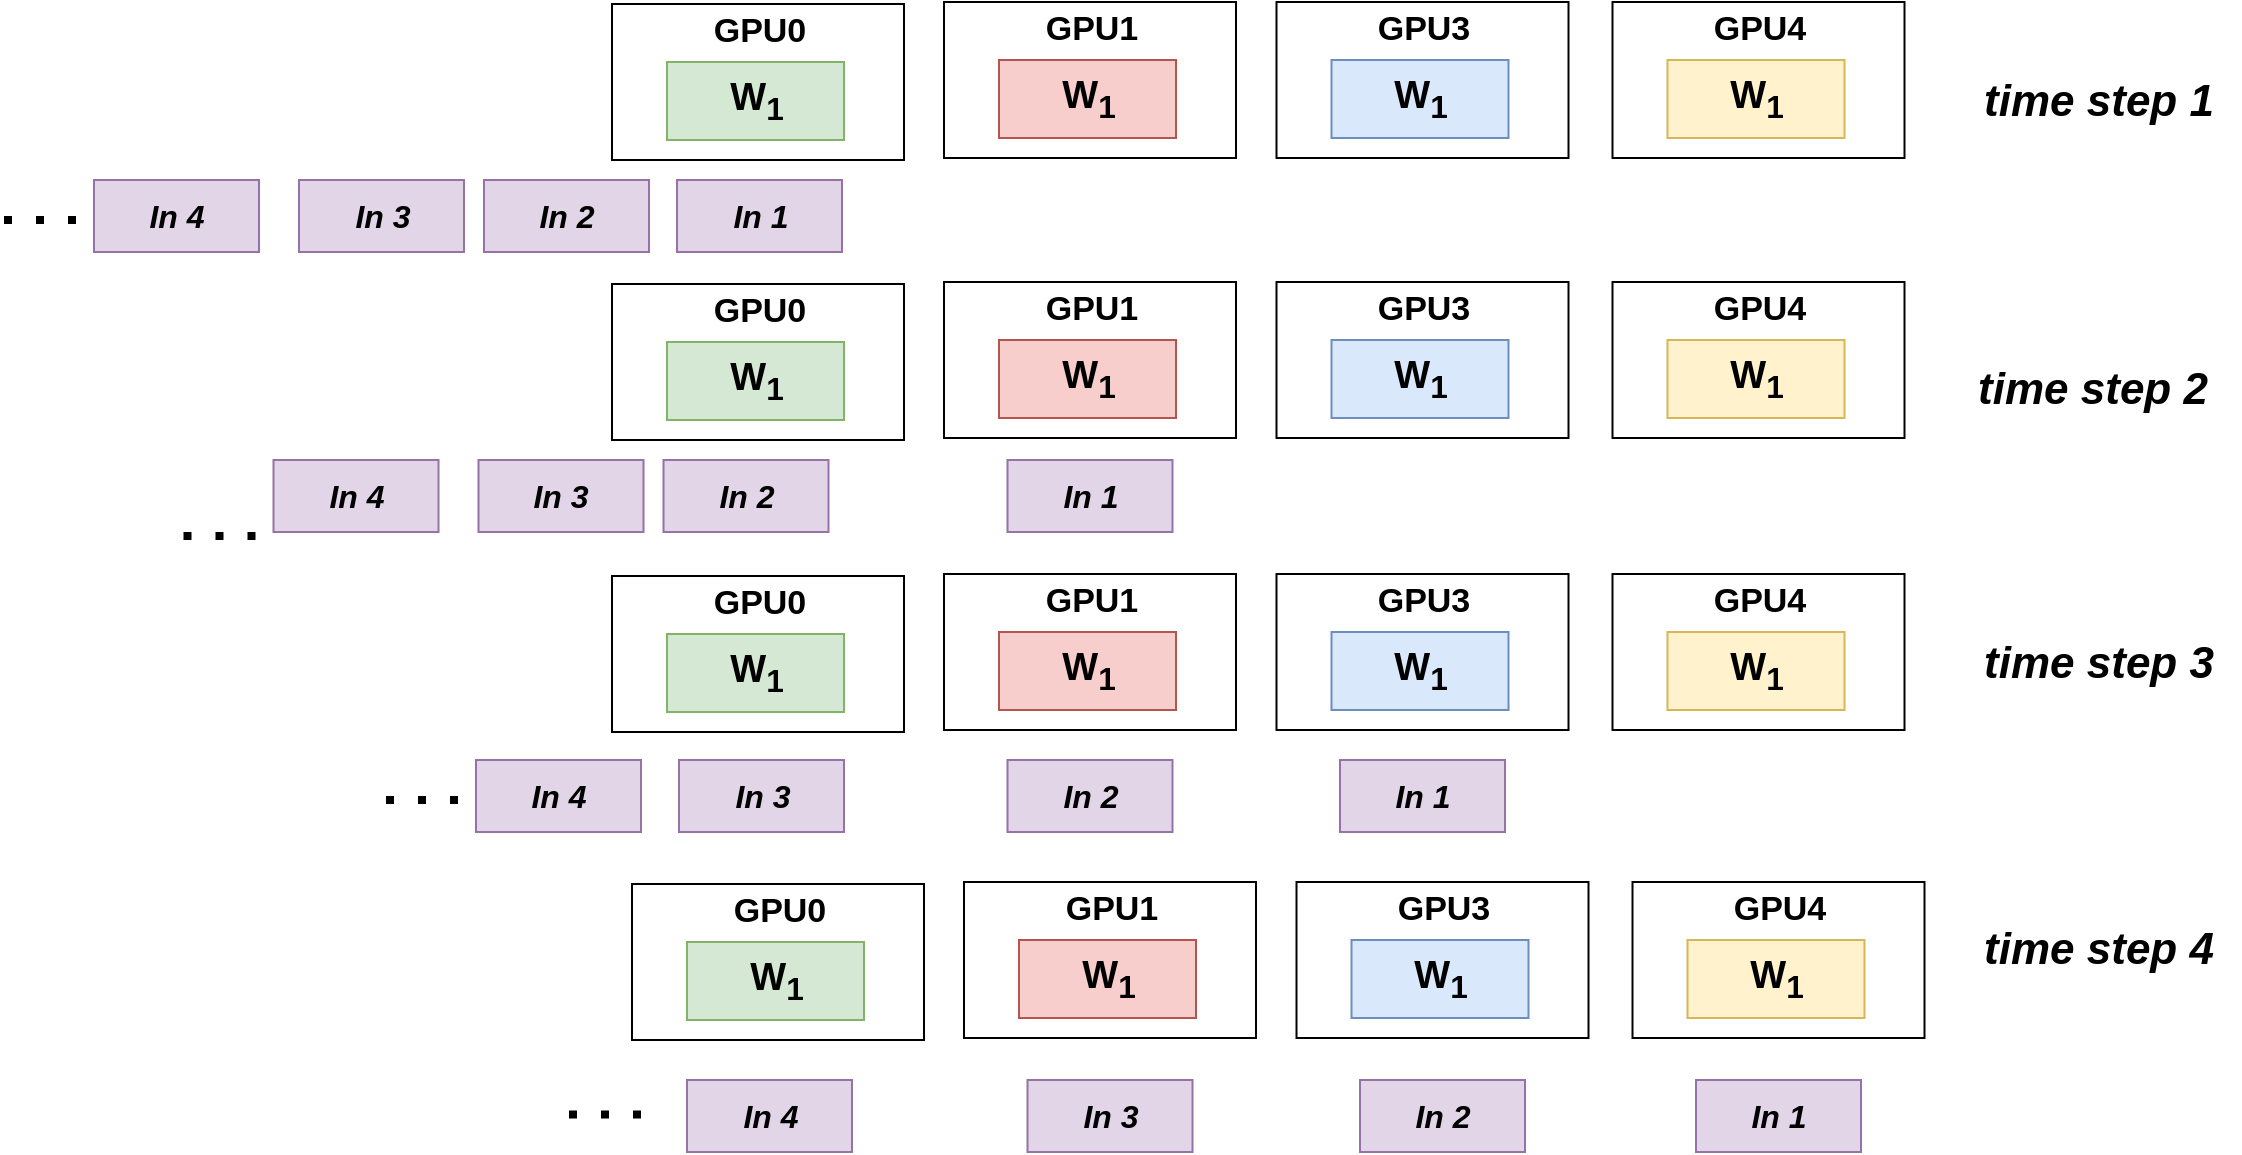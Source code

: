 <mxfile version="24.7.17">
  <diagram name="第 1 页" id="ZWRC2w0TFUeUorTWZ9yR">
    <mxGraphModel dx="2837" dy="29" grid="1" gridSize="10" guides="1" tooltips="1" connect="1" arrows="1" fold="1" page="1" pageScale="1" pageWidth="827" pageHeight="1169" math="0" shadow="0">
      <root>
        <mxCell id="0" />
        <mxCell id="1" parent="0" />
        <mxCell id="dyWyHomLnpfcVi7wMT9M-77" value="" style="rounded=0;whiteSpace=wrap;html=1;" vertex="1" parent="1">
          <mxGeometry x="154" y="1362" width="146" height="78" as="geometry" />
        </mxCell>
        <mxCell id="dyWyHomLnpfcVi7wMT9M-4" value="&lt;b&gt;&lt;font style=&quot;font-size: 19px;&quot;&gt;W&lt;sub&gt;1&lt;/sub&gt;&lt;/font&gt;&lt;/b&gt;" style="rounded=0;whiteSpace=wrap;html=1;fillColor=#d5e8d4;strokeColor=#82b366;" vertex="1" parent="1">
          <mxGeometry x="181.5" y="1391" width="88.5" height="39" as="geometry" />
        </mxCell>
        <mxCell id="dyWyHomLnpfcVi7wMT9M-78" value="&lt;b&gt;&lt;font style=&quot;font-size: 17px;&quot;&gt;GPU0&lt;/font&gt;&lt;/b&gt;" style="text;html=1;align=center;verticalAlign=middle;whiteSpace=wrap;rounded=0;" vertex="1" parent="1">
          <mxGeometry x="197.75" y="1361" width="60" height="30" as="geometry" />
        </mxCell>
        <mxCell id="dyWyHomLnpfcVi7wMT9M-81" value="&lt;span style=&quot;font-size: 16px;&quot;&gt;&lt;b&gt;&lt;i&gt;In 1&lt;/i&gt;&lt;/b&gt;&lt;/span&gt;" style="rounded=0;whiteSpace=wrap;html=1;fillColor=#e1d5e7;strokeColor=#9673a6;" vertex="1" parent="1">
          <mxGeometry x="186.5" y="1450" width="82.5" height="36" as="geometry" />
        </mxCell>
        <mxCell id="dyWyHomLnpfcVi7wMT9M-101" value="&lt;span style=&quot;font-size: 16px;&quot;&gt;&lt;b&gt;&lt;i&gt;In 2&lt;/i&gt;&lt;/b&gt;&lt;/span&gt;" style="rounded=0;whiteSpace=wrap;html=1;fillColor=#e1d5e7;strokeColor=#9673a6;" vertex="1" parent="1">
          <mxGeometry x="90" y="1450" width="82.5" height="36" as="geometry" />
        </mxCell>
        <mxCell id="dyWyHomLnpfcVi7wMT9M-102" value="" style="group" vertex="1" connectable="0" parent="1">
          <mxGeometry x="654.25" y="1360" width="146" height="79" as="geometry" />
        </mxCell>
        <mxCell id="dyWyHomLnpfcVi7wMT9M-98" value="" style="rounded=0;whiteSpace=wrap;html=1;" vertex="1" parent="dyWyHomLnpfcVi7wMT9M-102">
          <mxGeometry y="1" width="146" height="78" as="geometry" />
        </mxCell>
        <mxCell id="dyWyHomLnpfcVi7wMT9M-99" value="&lt;b&gt;&lt;font style=&quot;font-size: 19px;&quot;&gt;W&lt;sub&gt;1&lt;/sub&gt;&lt;/font&gt;&lt;/b&gt;" style="rounded=0;whiteSpace=wrap;html=1;fillColor=#fff2cc;strokeColor=#d6b656;" vertex="1" parent="dyWyHomLnpfcVi7wMT9M-102">
          <mxGeometry x="27.5" y="30" width="88.5" height="39" as="geometry" />
        </mxCell>
        <mxCell id="dyWyHomLnpfcVi7wMT9M-100" value="&lt;b&gt;&lt;font style=&quot;font-size: 17px;&quot;&gt;GPU4&lt;/font&gt;&lt;/b&gt;" style="text;html=1;align=center;verticalAlign=middle;whiteSpace=wrap;rounded=0;" vertex="1" parent="dyWyHomLnpfcVi7wMT9M-102">
          <mxGeometry x="43.75" width="60" height="30" as="geometry" />
        </mxCell>
        <mxCell id="dyWyHomLnpfcVi7wMT9M-103" value="" style="group" vertex="1" connectable="0" parent="1">
          <mxGeometry x="486.25" y="1360" width="146" height="79" as="geometry" />
        </mxCell>
        <mxCell id="dyWyHomLnpfcVi7wMT9M-95" value="" style="rounded=0;whiteSpace=wrap;html=1;" vertex="1" parent="dyWyHomLnpfcVi7wMT9M-103">
          <mxGeometry y="1" width="146" height="78" as="geometry" />
        </mxCell>
        <mxCell id="dyWyHomLnpfcVi7wMT9M-96" value="&lt;b&gt;&lt;font style=&quot;font-size: 19px;&quot;&gt;W&lt;sub&gt;1&lt;/sub&gt;&lt;/font&gt;&lt;/b&gt;" style="rounded=0;whiteSpace=wrap;html=1;fillColor=#dae8fc;strokeColor=#6c8ebf;" vertex="1" parent="dyWyHomLnpfcVi7wMT9M-103">
          <mxGeometry x="27.5" y="30" width="88.5" height="39" as="geometry" />
        </mxCell>
        <mxCell id="dyWyHomLnpfcVi7wMT9M-97" value="&lt;b&gt;&lt;font style=&quot;font-size: 17px;&quot;&gt;GPU3&lt;/font&gt;&lt;/b&gt;" style="text;html=1;align=center;verticalAlign=middle;whiteSpace=wrap;rounded=0;" vertex="1" parent="dyWyHomLnpfcVi7wMT9M-103">
          <mxGeometry x="43.75" width="60" height="30" as="geometry" />
        </mxCell>
        <mxCell id="dyWyHomLnpfcVi7wMT9M-104" value="" style="group" vertex="1" connectable="0" parent="1">
          <mxGeometry x="320" y="1360" width="146" height="79" as="geometry" />
        </mxCell>
        <mxCell id="dyWyHomLnpfcVi7wMT9M-92" value="" style="rounded=0;whiteSpace=wrap;html=1;" vertex="1" parent="dyWyHomLnpfcVi7wMT9M-104">
          <mxGeometry y="1" width="146" height="78" as="geometry" />
        </mxCell>
        <mxCell id="dyWyHomLnpfcVi7wMT9M-93" value="&lt;b&gt;&lt;font style=&quot;font-size: 19px;&quot;&gt;W&lt;sub&gt;1&lt;/sub&gt;&lt;/font&gt;&lt;/b&gt;" style="rounded=0;whiteSpace=wrap;html=1;fillColor=#f8cecc;strokeColor=#b85450;" vertex="1" parent="dyWyHomLnpfcVi7wMT9M-104">
          <mxGeometry x="27.5" y="30" width="88.5" height="39" as="geometry" />
        </mxCell>
        <mxCell id="dyWyHomLnpfcVi7wMT9M-94" value="&lt;b&gt;&lt;font style=&quot;font-size: 17px;&quot;&gt;GPU1&lt;/font&gt;&lt;/b&gt;" style="text;html=1;align=center;verticalAlign=middle;whiteSpace=wrap;rounded=0;" vertex="1" parent="dyWyHomLnpfcVi7wMT9M-104">
          <mxGeometry x="43.75" width="60" height="30" as="geometry" />
        </mxCell>
        <mxCell id="dyWyHomLnpfcVi7wMT9M-105" value="&lt;span style=&quot;font-size: 16px;&quot;&gt;&lt;b&gt;&lt;i&gt;In 3&lt;/i&gt;&lt;/b&gt;&lt;/span&gt;" style="rounded=0;whiteSpace=wrap;html=1;fillColor=#e1d5e7;strokeColor=#9673a6;" vertex="1" parent="1">
          <mxGeometry x="-2.5" y="1450" width="82.5" height="36" as="geometry" />
        </mxCell>
        <mxCell id="dyWyHomLnpfcVi7wMT9M-106" value="&lt;span style=&quot;font-size: 16px;&quot;&gt;&lt;b&gt;&lt;i&gt;In 4&lt;/i&gt;&lt;/b&gt;&lt;/span&gt;" style="rounded=0;whiteSpace=wrap;html=1;fillColor=#e1d5e7;strokeColor=#9673a6;" vertex="1" parent="1">
          <mxGeometry x="-105" y="1450" width="82.5" height="36" as="geometry" />
        </mxCell>
        <mxCell id="dyWyHomLnpfcVi7wMT9M-108" value="" style="endArrow=none;dashed=1;html=1;dashPattern=1 3;strokeWidth=4;rounded=0;" edge="1" parent="1">
          <mxGeometry width="50" height="50" relative="1" as="geometry">
            <mxPoint x="-150" y="1470" as="sourcePoint" />
            <mxPoint x="-110" y="1470" as="targetPoint" />
          </mxGeometry>
        </mxCell>
        <mxCell id="dyWyHomLnpfcVi7wMT9M-109" value="" style="rounded=0;whiteSpace=wrap;html=1;" vertex="1" parent="1">
          <mxGeometry x="154" y="1502" width="146" height="78" as="geometry" />
        </mxCell>
        <mxCell id="dyWyHomLnpfcVi7wMT9M-110" value="&lt;b&gt;&lt;font style=&quot;font-size: 19px;&quot;&gt;W&lt;sub&gt;1&lt;/sub&gt;&lt;/font&gt;&lt;/b&gt;" style="rounded=0;whiteSpace=wrap;html=1;fillColor=#d5e8d4;strokeColor=#82b366;" vertex="1" parent="1">
          <mxGeometry x="181.5" y="1531" width="88.5" height="39" as="geometry" />
        </mxCell>
        <mxCell id="dyWyHomLnpfcVi7wMT9M-111" value="&lt;b&gt;&lt;font style=&quot;font-size: 17px;&quot;&gt;GPU0&lt;/font&gt;&lt;/b&gt;" style="text;html=1;align=center;verticalAlign=middle;whiteSpace=wrap;rounded=0;" vertex="1" parent="1">
          <mxGeometry x="197.75" y="1501" width="60" height="30" as="geometry" />
        </mxCell>
        <mxCell id="dyWyHomLnpfcVi7wMT9M-112" value="&lt;span style=&quot;font-size: 16px;&quot;&gt;&lt;b&gt;&lt;i&gt;In 1&lt;/i&gt;&lt;/b&gt;&lt;/span&gt;" style="rounded=0;whiteSpace=wrap;html=1;fillColor=#e1d5e7;strokeColor=#9673a6;" vertex="1" parent="1">
          <mxGeometry x="351.75" y="1590" width="82.5" height="36" as="geometry" />
        </mxCell>
        <mxCell id="dyWyHomLnpfcVi7wMT9M-113" value="&lt;span style=&quot;font-size: 16px;&quot;&gt;&lt;b&gt;&lt;i&gt;In 2&lt;/i&gt;&lt;/b&gt;&lt;/span&gt;" style="rounded=0;whiteSpace=wrap;html=1;fillColor=#e1d5e7;strokeColor=#9673a6;" vertex="1" parent="1">
          <mxGeometry x="179.75" y="1590" width="82.5" height="36" as="geometry" />
        </mxCell>
        <mxCell id="dyWyHomLnpfcVi7wMT9M-114" value="" style="group" vertex="1" connectable="0" parent="1">
          <mxGeometry x="654.25" y="1500" width="146" height="79" as="geometry" />
        </mxCell>
        <mxCell id="dyWyHomLnpfcVi7wMT9M-115" value="" style="rounded=0;whiteSpace=wrap;html=1;" vertex="1" parent="dyWyHomLnpfcVi7wMT9M-114">
          <mxGeometry y="1" width="146" height="78" as="geometry" />
        </mxCell>
        <mxCell id="dyWyHomLnpfcVi7wMT9M-116" value="&lt;b&gt;&lt;font style=&quot;font-size: 19px;&quot;&gt;W&lt;sub&gt;1&lt;/sub&gt;&lt;/font&gt;&lt;/b&gt;" style="rounded=0;whiteSpace=wrap;html=1;fillColor=#fff2cc;strokeColor=#d6b656;" vertex="1" parent="dyWyHomLnpfcVi7wMT9M-114">
          <mxGeometry x="27.5" y="30" width="88.5" height="39" as="geometry" />
        </mxCell>
        <mxCell id="dyWyHomLnpfcVi7wMT9M-117" value="&lt;b&gt;&lt;font style=&quot;font-size: 17px;&quot;&gt;GPU4&lt;/font&gt;&lt;/b&gt;" style="text;html=1;align=center;verticalAlign=middle;whiteSpace=wrap;rounded=0;" vertex="1" parent="dyWyHomLnpfcVi7wMT9M-114">
          <mxGeometry x="43.75" width="60" height="30" as="geometry" />
        </mxCell>
        <mxCell id="dyWyHomLnpfcVi7wMT9M-118" value="" style="group" vertex="1" connectable="0" parent="1">
          <mxGeometry x="486.25" y="1500" width="146" height="79" as="geometry" />
        </mxCell>
        <mxCell id="dyWyHomLnpfcVi7wMT9M-119" value="" style="rounded=0;whiteSpace=wrap;html=1;" vertex="1" parent="dyWyHomLnpfcVi7wMT9M-118">
          <mxGeometry y="1" width="146" height="78" as="geometry" />
        </mxCell>
        <mxCell id="dyWyHomLnpfcVi7wMT9M-120" value="&lt;b&gt;&lt;font style=&quot;font-size: 19px;&quot;&gt;W&lt;sub&gt;1&lt;/sub&gt;&lt;/font&gt;&lt;/b&gt;" style="rounded=0;whiteSpace=wrap;html=1;fillColor=#dae8fc;strokeColor=#6c8ebf;" vertex="1" parent="dyWyHomLnpfcVi7wMT9M-118">
          <mxGeometry x="27.5" y="30" width="88.5" height="39" as="geometry" />
        </mxCell>
        <mxCell id="dyWyHomLnpfcVi7wMT9M-121" value="&lt;b&gt;&lt;font style=&quot;font-size: 17px;&quot;&gt;GPU3&lt;/font&gt;&lt;/b&gt;" style="text;html=1;align=center;verticalAlign=middle;whiteSpace=wrap;rounded=0;" vertex="1" parent="dyWyHomLnpfcVi7wMT9M-118">
          <mxGeometry x="43.75" width="60" height="30" as="geometry" />
        </mxCell>
        <mxCell id="dyWyHomLnpfcVi7wMT9M-122" value="" style="group" vertex="1" connectable="0" parent="1">
          <mxGeometry x="320" y="1500" width="146" height="79" as="geometry" />
        </mxCell>
        <mxCell id="dyWyHomLnpfcVi7wMT9M-123" value="" style="rounded=0;whiteSpace=wrap;html=1;" vertex="1" parent="dyWyHomLnpfcVi7wMT9M-122">
          <mxGeometry y="1" width="146" height="78" as="geometry" />
        </mxCell>
        <mxCell id="dyWyHomLnpfcVi7wMT9M-124" value="&lt;b&gt;&lt;font style=&quot;font-size: 19px;&quot;&gt;W&lt;sub&gt;1&lt;/sub&gt;&lt;/font&gt;&lt;/b&gt;" style="rounded=0;whiteSpace=wrap;html=1;fillColor=#f8cecc;strokeColor=#b85450;" vertex="1" parent="dyWyHomLnpfcVi7wMT9M-122">
          <mxGeometry x="27.5" y="30" width="88.5" height="39" as="geometry" />
        </mxCell>
        <mxCell id="dyWyHomLnpfcVi7wMT9M-125" value="&lt;b&gt;&lt;font style=&quot;font-size: 17px;&quot;&gt;GPU1&lt;/font&gt;&lt;/b&gt;" style="text;html=1;align=center;verticalAlign=middle;whiteSpace=wrap;rounded=0;" vertex="1" parent="dyWyHomLnpfcVi7wMT9M-122">
          <mxGeometry x="43.75" width="60" height="30" as="geometry" />
        </mxCell>
        <mxCell id="dyWyHomLnpfcVi7wMT9M-126" value="&lt;span style=&quot;font-size: 16px;&quot;&gt;&lt;b&gt;&lt;i&gt;In 3&lt;/i&gt;&lt;/b&gt;&lt;/span&gt;" style="rounded=0;whiteSpace=wrap;html=1;fillColor=#e1d5e7;strokeColor=#9673a6;" vertex="1" parent="1">
          <mxGeometry x="87.25" y="1590" width="82.5" height="36" as="geometry" />
        </mxCell>
        <mxCell id="dyWyHomLnpfcVi7wMT9M-127" value="&lt;span style=&quot;font-size: 16px;&quot;&gt;&lt;b&gt;&lt;i&gt;In 4&lt;/i&gt;&lt;/b&gt;&lt;/span&gt;" style="rounded=0;whiteSpace=wrap;html=1;fillColor=#e1d5e7;strokeColor=#9673a6;" vertex="1" parent="1">
          <mxGeometry x="-15.25" y="1590" width="82.5" height="36" as="geometry" />
        </mxCell>
        <mxCell id="dyWyHomLnpfcVi7wMT9M-128" value="" style="endArrow=none;dashed=1;html=1;dashPattern=1 3;strokeWidth=4;rounded=0;" edge="1" parent="1">
          <mxGeometry width="50" height="50" relative="1" as="geometry">
            <mxPoint x="-60.25" y="1628" as="sourcePoint" />
            <mxPoint x="-20.25" y="1628" as="targetPoint" />
          </mxGeometry>
        </mxCell>
        <mxCell id="dyWyHomLnpfcVi7wMT9M-129" value="" style="rounded=0;whiteSpace=wrap;html=1;" vertex="1" parent="1">
          <mxGeometry x="154" y="1648" width="146" height="78" as="geometry" />
        </mxCell>
        <mxCell id="dyWyHomLnpfcVi7wMT9M-130" value="&lt;b&gt;&lt;font style=&quot;font-size: 19px;&quot;&gt;W&lt;sub&gt;1&lt;/sub&gt;&lt;/font&gt;&lt;/b&gt;" style="rounded=0;whiteSpace=wrap;html=1;fillColor=#d5e8d4;strokeColor=#82b366;" vertex="1" parent="1">
          <mxGeometry x="181.5" y="1677" width="88.5" height="39" as="geometry" />
        </mxCell>
        <mxCell id="dyWyHomLnpfcVi7wMT9M-131" value="&lt;b&gt;&lt;font style=&quot;font-size: 17px;&quot;&gt;GPU0&lt;/font&gt;&lt;/b&gt;" style="text;html=1;align=center;verticalAlign=middle;whiteSpace=wrap;rounded=0;" vertex="1" parent="1">
          <mxGeometry x="197.75" y="1647" width="60" height="30" as="geometry" />
        </mxCell>
        <mxCell id="dyWyHomLnpfcVi7wMT9M-132" value="&lt;span style=&quot;font-size: 16px;&quot;&gt;&lt;b&gt;&lt;i&gt;In 1&lt;/i&gt;&lt;/b&gt;&lt;/span&gt;" style="rounded=0;whiteSpace=wrap;html=1;fillColor=#e1d5e7;strokeColor=#9673a6;" vertex="1" parent="1">
          <mxGeometry x="518" y="1740" width="82.5" height="36" as="geometry" />
        </mxCell>
        <mxCell id="dyWyHomLnpfcVi7wMT9M-133" value="&lt;span style=&quot;font-size: 16px;&quot;&gt;&lt;b&gt;&lt;i&gt;In 2&lt;/i&gt;&lt;/b&gt;&lt;/span&gt;" style="rounded=0;whiteSpace=wrap;html=1;fillColor=#e1d5e7;strokeColor=#9673a6;" vertex="1" parent="1">
          <mxGeometry x="351.75" y="1740" width="82.5" height="36" as="geometry" />
        </mxCell>
        <mxCell id="dyWyHomLnpfcVi7wMT9M-134" value="" style="group" vertex="1" connectable="0" parent="1">
          <mxGeometry x="654.25" y="1646" width="146" height="79" as="geometry" />
        </mxCell>
        <mxCell id="dyWyHomLnpfcVi7wMT9M-135" value="" style="rounded=0;whiteSpace=wrap;html=1;" vertex="1" parent="dyWyHomLnpfcVi7wMT9M-134">
          <mxGeometry y="1" width="146" height="78" as="geometry" />
        </mxCell>
        <mxCell id="dyWyHomLnpfcVi7wMT9M-136" value="&lt;b&gt;&lt;font style=&quot;font-size: 19px;&quot;&gt;W&lt;sub&gt;1&lt;/sub&gt;&lt;/font&gt;&lt;/b&gt;" style="rounded=0;whiteSpace=wrap;html=1;fillColor=#fff2cc;strokeColor=#d6b656;" vertex="1" parent="dyWyHomLnpfcVi7wMT9M-134">
          <mxGeometry x="27.5" y="30" width="88.5" height="39" as="geometry" />
        </mxCell>
        <mxCell id="dyWyHomLnpfcVi7wMT9M-137" value="&lt;b&gt;&lt;font style=&quot;font-size: 17px;&quot;&gt;GPU4&lt;/font&gt;&lt;/b&gt;" style="text;html=1;align=center;verticalAlign=middle;whiteSpace=wrap;rounded=0;" vertex="1" parent="dyWyHomLnpfcVi7wMT9M-134">
          <mxGeometry x="43.75" width="60" height="30" as="geometry" />
        </mxCell>
        <mxCell id="dyWyHomLnpfcVi7wMT9M-138" value="" style="group" vertex="1" connectable="0" parent="1">
          <mxGeometry x="486.25" y="1646" width="146" height="79" as="geometry" />
        </mxCell>
        <mxCell id="dyWyHomLnpfcVi7wMT9M-139" value="" style="rounded=0;whiteSpace=wrap;html=1;" vertex="1" parent="dyWyHomLnpfcVi7wMT9M-138">
          <mxGeometry y="1" width="146" height="78" as="geometry" />
        </mxCell>
        <mxCell id="dyWyHomLnpfcVi7wMT9M-140" value="&lt;b&gt;&lt;font style=&quot;font-size: 19px;&quot;&gt;W&lt;sub&gt;1&lt;/sub&gt;&lt;/font&gt;&lt;/b&gt;" style="rounded=0;whiteSpace=wrap;html=1;fillColor=#dae8fc;strokeColor=#6c8ebf;" vertex="1" parent="dyWyHomLnpfcVi7wMT9M-138">
          <mxGeometry x="27.5" y="30" width="88.5" height="39" as="geometry" />
        </mxCell>
        <mxCell id="dyWyHomLnpfcVi7wMT9M-141" value="&lt;b&gt;&lt;font style=&quot;font-size: 17px;&quot;&gt;GPU3&lt;/font&gt;&lt;/b&gt;" style="text;html=1;align=center;verticalAlign=middle;whiteSpace=wrap;rounded=0;" vertex="1" parent="dyWyHomLnpfcVi7wMT9M-138">
          <mxGeometry x="43.75" width="60" height="30" as="geometry" />
        </mxCell>
        <mxCell id="dyWyHomLnpfcVi7wMT9M-142" value="" style="group" vertex="1" connectable="0" parent="1">
          <mxGeometry x="320" y="1646" width="146" height="79" as="geometry" />
        </mxCell>
        <mxCell id="dyWyHomLnpfcVi7wMT9M-143" value="" style="rounded=0;whiteSpace=wrap;html=1;" vertex="1" parent="dyWyHomLnpfcVi7wMT9M-142">
          <mxGeometry y="1" width="146" height="78" as="geometry" />
        </mxCell>
        <mxCell id="dyWyHomLnpfcVi7wMT9M-144" value="&lt;b&gt;&lt;font style=&quot;font-size: 19px;&quot;&gt;W&lt;sub&gt;1&lt;/sub&gt;&lt;/font&gt;&lt;/b&gt;" style="rounded=0;whiteSpace=wrap;html=1;fillColor=#f8cecc;strokeColor=#b85450;" vertex="1" parent="dyWyHomLnpfcVi7wMT9M-142">
          <mxGeometry x="27.5" y="30" width="88.5" height="39" as="geometry" />
        </mxCell>
        <mxCell id="dyWyHomLnpfcVi7wMT9M-145" value="&lt;b&gt;&lt;font style=&quot;font-size: 17px;&quot;&gt;GPU1&lt;/font&gt;&lt;/b&gt;" style="text;html=1;align=center;verticalAlign=middle;whiteSpace=wrap;rounded=0;" vertex="1" parent="dyWyHomLnpfcVi7wMT9M-142">
          <mxGeometry x="43.75" width="60" height="30" as="geometry" />
        </mxCell>
        <mxCell id="dyWyHomLnpfcVi7wMT9M-146" value="&lt;span style=&quot;font-size: 16px;&quot;&gt;&lt;b&gt;&lt;i&gt;In 3&lt;/i&gt;&lt;/b&gt;&lt;/span&gt;" style="rounded=0;whiteSpace=wrap;html=1;fillColor=#e1d5e7;strokeColor=#9673a6;" vertex="1" parent="1">
          <mxGeometry x="187.5" y="1740" width="82.5" height="36" as="geometry" />
        </mxCell>
        <mxCell id="dyWyHomLnpfcVi7wMT9M-147" value="&lt;span style=&quot;font-size: 16px;&quot;&gt;&lt;b&gt;&lt;i&gt;In 4&lt;/i&gt;&lt;/b&gt;&lt;/span&gt;" style="rounded=0;whiteSpace=wrap;html=1;fillColor=#e1d5e7;strokeColor=#9673a6;" vertex="1" parent="1">
          <mxGeometry x="86" y="1740" width="82.5" height="36" as="geometry" />
        </mxCell>
        <mxCell id="dyWyHomLnpfcVi7wMT9M-148" value="" style="endArrow=none;dashed=1;html=1;dashPattern=1 3;strokeWidth=4;rounded=0;" edge="1" parent="1">
          <mxGeometry width="50" height="50" relative="1" as="geometry">
            <mxPoint x="41" y="1760" as="sourcePoint" />
            <mxPoint x="81" y="1760" as="targetPoint" />
          </mxGeometry>
        </mxCell>
        <mxCell id="dyWyHomLnpfcVi7wMT9M-209" value="" style="rounded=0;whiteSpace=wrap;html=1;" vertex="1" parent="1">
          <mxGeometry x="164" y="1802" width="146" height="78" as="geometry" />
        </mxCell>
        <mxCell id="dyWyHomLnpfcVi7wMT9M-210" value="&lt;b&gt;&lt;font style=&quot;font-size: 19px;&quot;&gt;W&lt;sub&gt;1&lt;/sub&gt;&lt;/font&gt;&lt;/b&gt;" style="rounded=0;whiteSpace=wrap;html=1;fillColor=#d5e8d4;strokeColor=#82b366;" vertex="1" parent="1">
          <mxGeometry x="191.5" y="1831" width="88.5" height="39" as="geometry" />
        </mxCell>
        <mxCell id="dyWyHomLnpfcVi7wMT9M-211" value="&lt;b&gt;&lt;font style=&quot;font-size: 17px;&quot;&gt;GPU0&lt;/font&gt;&lt;/b&gt;" style="text;html=1;align=center;verticalAlign=middle;whiteSpace=wrap;rounded=0;" vertex="1" parent="1">
          <mxGeometry x="207.75" y="1801" width="60" height="30" as="geometry" />
        </mxCell>
        <mxCell id="dyWyHomLnpfcVi7wMT9M-212" value="&lt;span style=&quot;font-size: 16px;&quot;&gt;&lt;b&gt;&lt;i&gt;In 1&lt;/i&gt;&lt;/b&gt;&lt;/span&gt;" style="rounded=0;whiteSpace=wrap;html=1;fillColor=#e1d5e7;strokeColor=#9673a6;" vertex="1" parent="1">
          <mxGeometry x="696" y="1900" width="82.5" height="36" as="geometry" />
        </mxCell>
        <mxCell id="dyWyHomLnpfcVi7wMT9M-213" value="&lt;span style=&quot;font-size: 16px;&quot;&gt;&lt;b&gt;&lt;i&gt;In 2&lt;/i&gt;&lt;/b&gt;&lt;/span&gt;" style="rounded=0;whiteSpace=wrap;html=1;fillColor=#e1d5e7;strokeColor=#9673a6;" vertex="1" parent="1">
          <mxGeometry x="528" y="1900" width="82.5" height="36" as="geometry" />
        </mxCell>
        <mxCell id="dyWyHomLnpfcVi7wMT9M-214" value="" style="group" vertex="1" connectable="0" parent="1">
          <mxGeometry x="664.25" y="1800" width="146" height="79" as="geometry" />
        </mxCell>
        <mxCell id="dyWyHomLnpfcVi7wMT9M-215" value="" style="rounded=0;whiteSpace=wrap;html=1;" vertex="1" parent="dyWyHomLnpfcVi7wMT9M-214">
          <mxGeometry y="1" width="146" height="78" as="geometry" />
        </mxCell>
        <mxCell id="dyWyHomLnpfcVi7wMT9M-216" value="&lt;b&gt;&lt;font style=&quot;font-size: 19px;&quot;&gt;W&lt;sub&gt;1&lt;/sub&gt;&lt;/font&gt;&lt;/b&gt;" style="rounded=0;whiteSpace=wrap;html=1;fillColor=#fff2cc;strokeColor=#d6b656;" vertex="1" parent="dyWyHomLnpfcVi7wMT9M-214">
          <mxGeometry x="27.5" y="30" width="88.5" height="39" as="geometry" />
        </mxCell>
        <mxCell id="dyWyHomLnpfcVi7wMT9M-217" value="&lt;b&gt;&lt;font style=&quot;font-size: 17px;&quot;&gt;GPU4&lt;/font&gt;&lt;/b&gt;" style="text;html=1;align=center;verticalAlign=middle;whiteSpace=wrap;rounded=0;" vertex="1" parent="dyWyHomLnpfcVi7wMT9M-214">
          <mxGeometry x="43.75" width="60" height="30" as="geometry" />
        </mxCell>
        <mxCell id="dyWyHomLnpfcVi7wMT9M-218" value="" style="group" vertex="1" connectable="0" parent="1">
          <mxGeometry x="496.25" y="1800" width="146" height="79" as="geometry" />
        </mxCell>
        <mxCell id="dyWyHomLnpfcVi7wMT9M-219" value="" style="rounded=0;whiteSpace=wrap;html=1;" vertex="1" parent="dyWyHomLnpfcVi7wMT9M-218">
          <mxGeometry y="1" width="146" height="78" as="geometry" />
        </mxCell>
        <mxCell id="dyWyHomLnpfcVi7wMT9M-220" value="&lt;b&gt;&lt;font style=&quot;font-size: 19px;&quot;&gt;W&lt;sub&gt;1&lt;/sub&gt;&lt;/font&gt;&lt;/b&gt;" style="rounded=0;whiteSpace=wrap;html=1;fillColor=#dae8fc;strokeColor=#6c8ebf;" vertex="1" parent="dyWyHomLnpfcVi7wMT9M-218">
          <mxGeometry x="27.5" y="30" width="88.5" height="39" as="geometry" />
        </mxCell>
        <mxCell id="dyWyHomLnpfcVi7wMT9M-221" value="&lt;b&gt;&lt;font style=&quot;font-size: 17px;&quot;&gt;GPU3&lt;/font&gt;&lt;/b&gt;" style="text;html=1;align=center;verticalAlign=middle;whiteSpace=wrap;rounded=0;" vertex="1" parent="dyWyHomLnpfcVi7wMT9M-218">
          <mxGeometry x="43.75" width="60" height="30" as="geometry" />
        </mxCell>
        <mxCell id="dyWyHomLnpfcVi7wMT9M-222" value="" style="group" vertex="1" connectable="0" parent="1">
          <mxGeometry x="330" y="1800" width="146" height="79" as="geometry" />
        </mxCell>
        <mxCell id="dyWyHomLnpfcVi7wMT9M-223" value="" style="rounded=0;whiteSpace=wrap;html=1;" vertex="1" parent="dyWyHomLnpfcVi7wMT9M-222">
          <mxGeometry y="1" width="146" height="78" as="geometry" />
        </mxCell>
        <mxCell id="dyWyHomLnpfcVi7wMT9M-224" value="&lt;b&gt;&lt;font style=&quot;font-size: 19px;&quot;&gt;W&lt;sub&gt;1&lt;/sub&gt;&lt;/font&gt;&lt;/b&gt;" style="rounded=0;whiteSpace=wrap;html=1;fillColor=#f8cecc;strokeColor=#b85450;" vertex="1" parent="dyWyHomLnpfcVi7wMT9M-222">
          <mxGeometry x="27.5" y="30" width="88.5" height="39" as="geometry" />
        </mxCell>
        <mxCell id="dyWyHomLnpfcVi7wMT9M-225" value="&lt;b&gt;&lt;font style=&quot;font-size: 17px;&quot;&gt;GPU1&lt;/font&gt;&lt;/b&gt;" style="text;html=1;align=center;verticalAlign=middle;whiteSpace=wrap;rounded=0;" vertex="1" parent="dyWyHomLnpfcVi7wMT9M-222">
          <mxGeometry x="43.75" width="60" height="30" as="geometry" />
        </mxCell>
        <mxCell id="dyWyHomLnpfcVi7wMT9M-226" value="&lt;span style=&quot;font-size: 16px;&quot;&gt;&lt;b&gt;&lt;i&gt;In 3&lt;/i&gt;&lt;/b&gt;&lt;/span&gt;" style="rounded=0;whiteSpace=wrap;html=1;fillColor=#e1d5e7;strokeColor=#9673a6;" vertex="1" parent="1">
          <mxGeometry x="361.75" y="1900" width="82.5" height="36" as="geometry" />
        </mxCell>
        <mxCell id="dyWyHomLnpfcVi7wMT9M-227" value="&lt;span style=&quot;font-size: 16px;&quot;&gt;&lt;b&gt;&lt;i&gt;In 4&lt;/i&gt;&lt;/b&gt;&lt;/span&gt;" style="rounded=0;whiteSpace=wrap;html=1;fillColor=#e1d5e7;strokeColor=#9673a6;" vertex="1" parent="1">
          <mxGeometry x="191.5" y="1900" width="82.5" height="36" as="geometry" />
        </mxCell>
        <mxCell id="dyWyHomLnpfcVi7wMT9M-228" value="" style="endArrow=none;dashed=1;html=1;dashPattern=1 3;strokeWidth=4;rounded=0;" edge="1" parent="1">
          <mxGeometry width="50" height="50" relative="1" as="geometry">
            <mxPoint x="132.5" y="1917.29" as="sourcePoint" />
            <mxPoint x="172.5" y="1917.29" as="targetPoint" />
          </mxGeometry>
        </mxCell>
        <mxCell id="dyWyHomLnpfcVi7wMT9M-229" value="&lt;b&gt;&lt;i&gt;&lt;font style=&quot;font-size: 22px;&quot;&gt;time step 1&lt;/font&gt;&lt;/i&gt;&lt;/b&gt;" style="text;html=1;align=center;verticalAlign=middle;whiteSpace=wrap;rounded=0;" vertex="1" parent="1">
          <mxGeometry x="827" y="1395.5" width="141" height="30" as="geometry" />
        </mxCell>
        <mxCell id="dyWyHomLnpfcVi7wMT9M-230" value="&lt;b&gt;&lt;i&gt;&lt;font style=&quot;font-size: 22px;&quot;&gt;time step 2&lt;/font&gt;&lt;/i&gt;&lt;/b&gt;" style="text;html=1;align=center;verticalAlign=middle;whiteSpace=wrap;rounded=0;" vertex="1" parent="1">
          <mxGeometry x="824" y="1540" width="141" height="30" as="geometry" />
        </mxCell>
        <mxCell id="dyWyHomLnpfcVi7wMT9M-231" value="&lt;b&gt;&lt;i&gt;&lt;font style=&quot;font-size: 22px;&quot;&gt;time step 3&lt;/font&gt;&lt;/i&gt;&lt;/b&gt;" style="text;html=1;align=center;verticalAlign=middle;whiteSpace=wrap;rounded=0;" vertex="1" parent="1">
          <mxGeometry x="827" y="1677" width="141" height="30" as="geometry" />
        </mxCell>
        <mxCell id="dyWyHomLnpfcVi7wMT9M-232" value="&lt;b&gt;&lt;i&gt;&lt;font style=&quot;font-size: 22px;&quot;&gt;time step 4&lt;/font&gt;&lt;/i&gt;&lt;/b&gt;" style="text;html=1;align=center;verticalAlign=middle;whiteSpace=wrap;rounded=0;" vertex="1" parent="1">
          <mxGeometry x="827" y="1820" width="141" height="30" as="geometry" />
        </mxCell>
      </root>
    </mxGraphModel>
  </diagram>
</mxfile>

